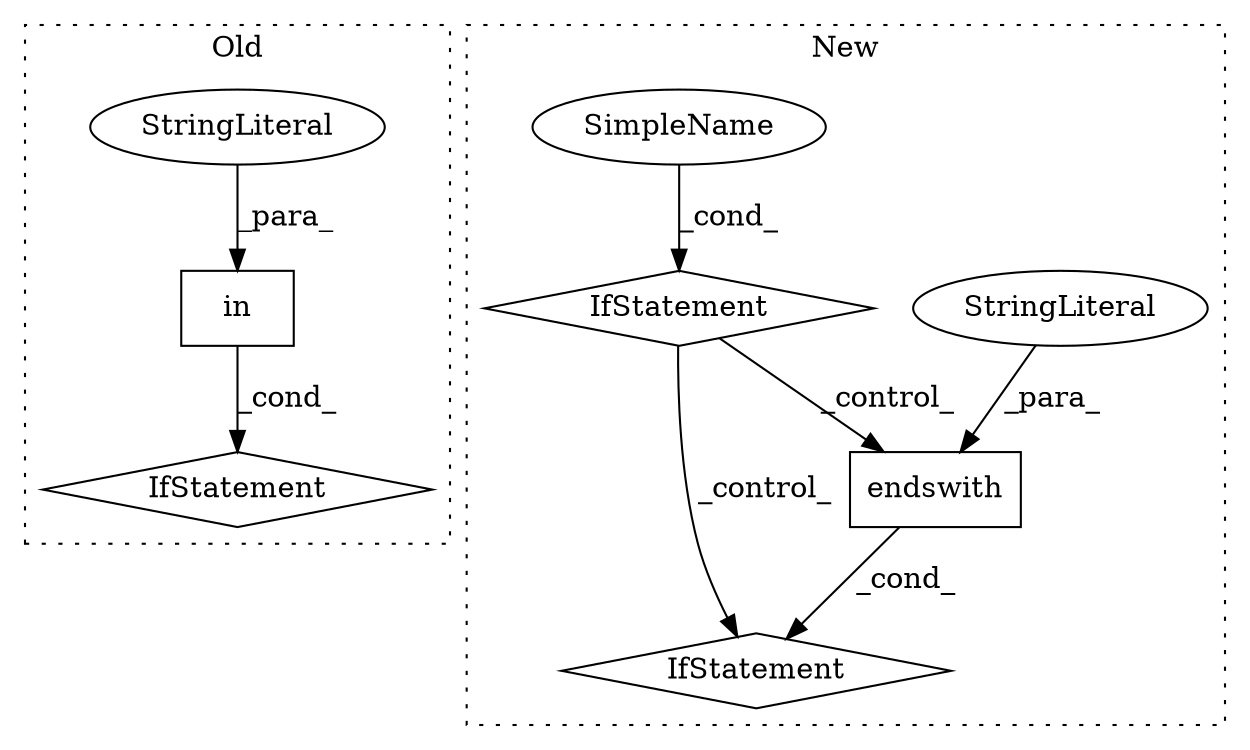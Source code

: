 digraph G {
subgraph cluster0 {
1 [label="in" a="105" s="14444" l="26" shape="box"];
4 [label="StringLiteral" a="45" s="14444" l="7" shape="ellipse"];
6 [label="IfStatement" a="25" s="14436,14470" l="8,2" shape="diamond"];
label = "Old";
style="dotted";
}
subgraph cluster1 {
2 [label="endswith" a="32" s="14810,14822" l="9,1" shape="box"];
3 [label="StringLiteral" a="45" s="14819" l="3" shape="ellipse"];
5 [label="IfStatement" a="25" s="14824" l="3" shape="diamond"];
7 [label="SimpleName" a="42" s="14940" l="5" shape="ellipse"];
8 [label="IfStatement" a="25" s="14909" l="36" shape="diamond"];
label = "New";
style="dotted";
}
1 -> 6 [label="_cond_"];
2 -> 5 [label="_cond_"];
3 -> 2 [label="_para_"];
4 -> 1 [label="_para_"];
7 -> 8 [label="_cond_"];
8 -> 5 [label="_control_"];
8 -> 2 [label="_control_"];
}
